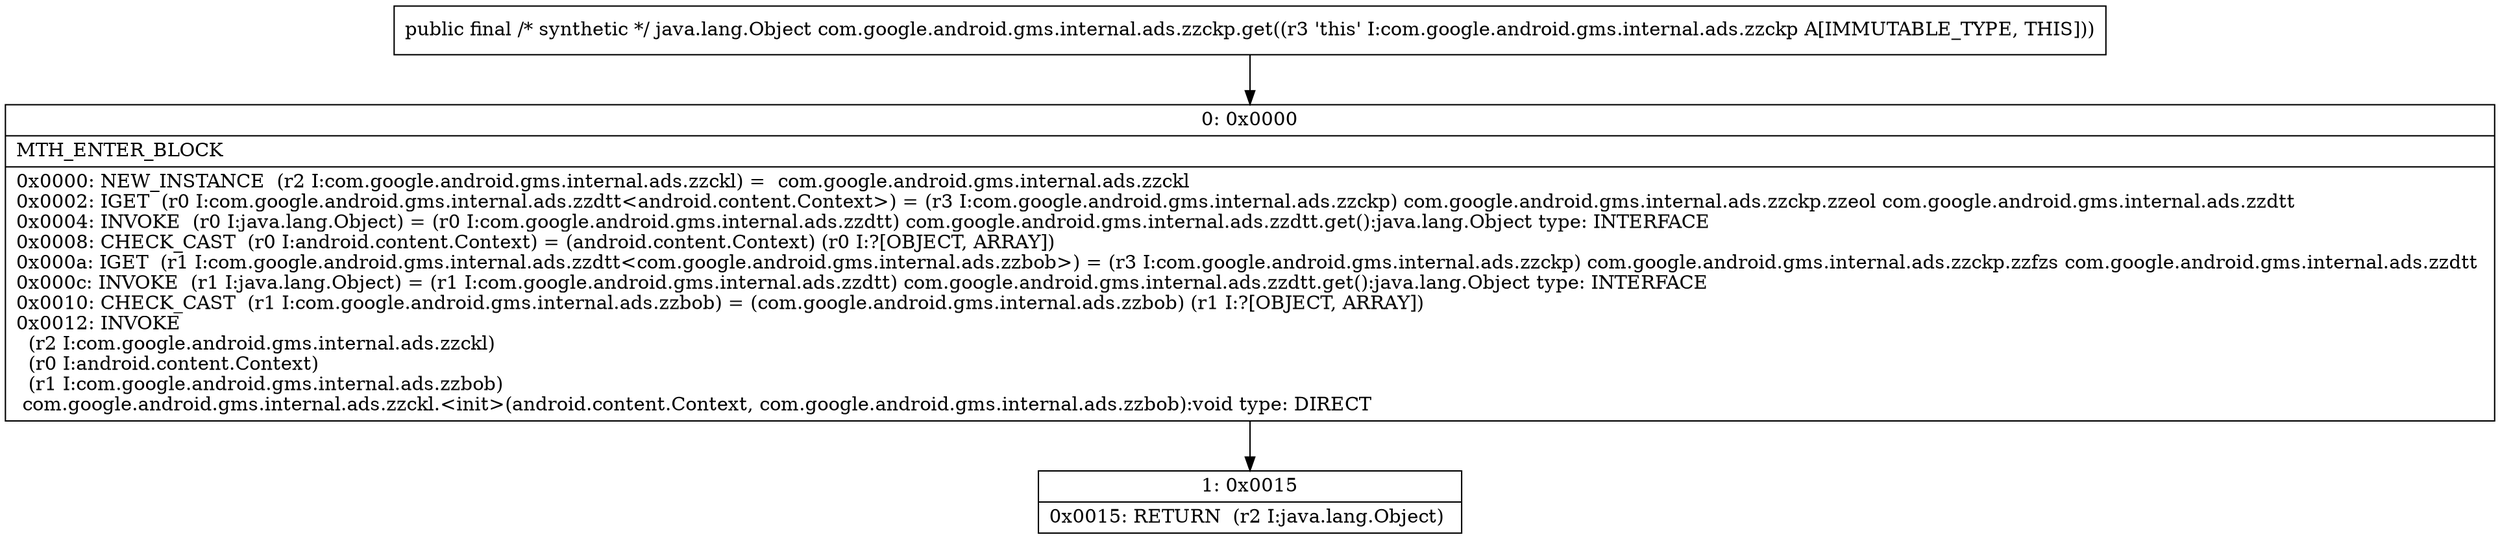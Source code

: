 digraph "CFG forcom.google.android.gms.internal.ads.zzckp.get()Ljava\/lang\/Object;" {
Node_0 [shape=record,label="{0\:\ 0x0000|MTH_ENTER_BLOCK\l|0x0000: NEW_INSTANCE  (r2 I:com.google.android.gms.internal.ads.zzckl) =  com.google.android.gms.internal.ads.zzckl \l0x0002: IGET  (r0 I:com.google.android.gms.internal.ads.zzdtt\<android.content.Context\>) = (r3 I:com.google.android.gms.internal.ads.zzckp) com.google.android.gms.internal.ads.zzckp.zzeol com.google.android.gms.internal.ads.zzdtt \l0x0004: INVOKE  (r0 I:java.lang.Object) = (r0 I:com.google.android.gms.internal.ads.zzdtt) com.google.android.gms.internal.ads.zzdtt.get():java.lang.Object type: INTERFACE \l0x0008: CHECK_CAST  (r0 I:android.content.Context) = (android.content.Context) (r0 I:?[OBJECT, ARRAY]) \l0x000a: IGET  (r1 I:com.google.android.gms.internal.ads.zzdtt\<com.google.android.gms.internal.ads.zzbob\>) = (r3 I:com.google.android.gms.internal.ads.zzckp) com.google.android.gms.internal.ads.zzckp.zzfzs com.google.android.gms.internal.ads.zzdtt \l0x000c: INVOKE  (r1 I:java.lang.Object) = (r1 I:com.google.android.gms.internal.ads.zzdtt) com.google.android.gms.internal.ads.zzdtt.get():java.lang.Object type: INTERFACE \l0x0010: CHECK_CAST  (r1 I:com.google.android.gms.internal.ads.zzbob) = (com.google.android.gms.internal.ads.zzbob) (r1 I:?[OBJECT, ARRAY]) \l0x0012: INVOKE  \l  (r2 I:com.google.android.gms.internal.ads.zzckl)\l  (r0 I:android.content.Context)\l  (r1 I:com.google.android.gms.internal.ads.zzbob)\l com.google.android.gms.internal.ads.zzckl.\<init\>(android.content.Context, com.google.android.gms.internal.ads.zzbob):void type: DIRECT \l}"];
Node_1 [shape=record,label="{1\:\ 0x0015|0x0015: RETURN  (r2 I:java.lang.Object) \l}"];
MethodNode[shape=record,label="{public final \/* synthetic *\/ java.lang.Object com.google.android.gms.internal.ads.zzckp.get((r3 'this' I:com.google.android.gms.internal.ads.zzckp A[IMMUTABLE_TYPE, THIS])) }"];
MethodNode -> Node_0;
Node_0 -> Node_1;
}

